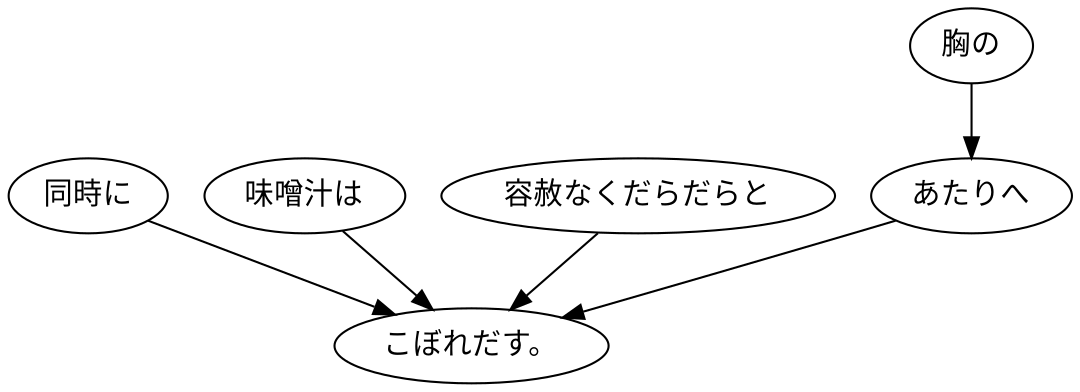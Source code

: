 digraph graph6623 {
	node0 [label="同時に"];
	node1 [label="味噌汁は"];
	node2 [label="容赦なくだらだらと"];
	node3 [label="胸の"];
	node4 [label="あたりへ"];
	node5 [label="こぼれだす。"];
	node0 -> node5;
	node1 -> node5;
	node2 -> node5;
	node3 -> node4;
	node4 -> node5;
}
